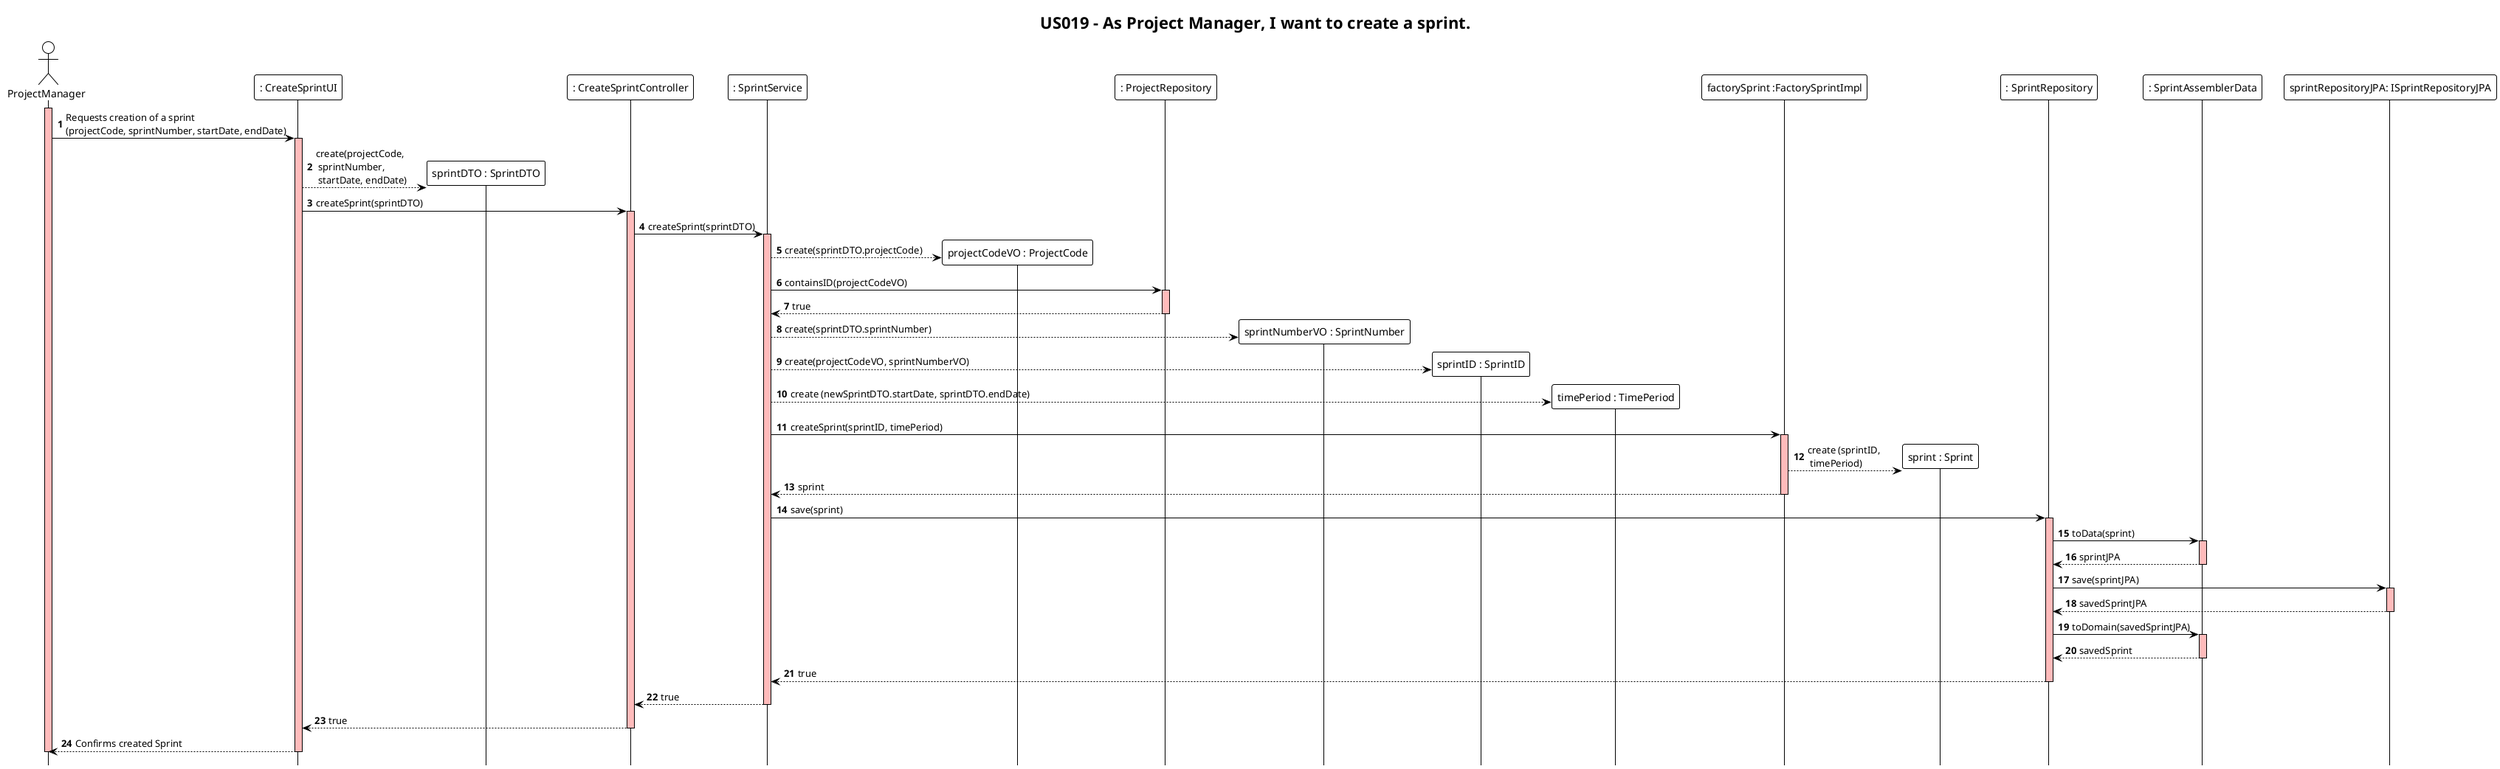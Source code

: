 @startuml
!theme plain
hide footbox
autonumber
title "US019 - As Project Manager, I want to create a sprint."

actor ProjectManager as User
participant ": CreateSprintUI" as UI
participant "sprintDTO : SprintDTO" as DTO
participant ": CreateSprintController" as Controller
participant ": SprintService" as Services
participant "projectCodeVO : ProjectCode" as ProjecCode
participant ": ProjectRepository" as ProjectRepository
participant "sprintNumberVO : SprintNumber" as SprintNumber
participant "sprintID : SprintID" as SprintID
participant "timePeriod : TimePeriod" as TimePeriod
participant "factorySprint :FactorySprintImpl" as Factory
participant "sprint : Sprint" as Sprint
participant "sprint : Sprint" as Sprint
participant ": SprintRepository" as Repository
participant ": SprintAssemblerData" as Assembler
participant "sprintRepositoryJPA: ISprintRepositoryJPA" as RepositoryJPA



activate User #FFBBBB
User ->  UI: Requests creation of a sprint \n(projectCode, sprintNumber, startDate, endDate)

activate UI #FFBBBB
UI --> DTO **: create(projectCode, \n sprintNumber,\n startDate, endDate)
UI -> Controller: createSprint(sprintDTO)

activate Controller #FFBBBB
Controller -> Services: createSprint(sprintDTO)

activate Services #FFBBBB
Services --> ProjecCode ** : create(sprintDTO.projectCode)
Services -> ProjectRepository: containsID(projectCodeVO)

activate ProjectRepository #FFBBBB
ProjectRepository -->Services: true
deactivate

Services --> SprintNumber ** : create(sprintDTO.sprintNumber)
Services --> SprintID ** : create(projectCodeVO, sprintNumberVO)
Services --> TimePeriod ** : create (newSprintDTO.startDate, sprintDTO.endDate)
Services -> Factory: createSprint(sprintID, timePeriod)

activate Factory #FFBBBB
Factory --> Sprint ** : create (sprintID, \n timePeriod)
Factory --> Services : sprint
deactivate

Services -> Repository :save(sprint)

activate Repository #FFBBBB
Repository -> Assembler : toData(sprint)
activate Assembler #FFBBBB
Assembler --> Repository: sprintJPA
deactivate Assembler

Repository -> RepositoryJPA : save(sprintJPA)
activate RepositoryJPA #FFBBBB
RepositoryJPA --> Repository : savedSprintJPA
deactivate RepositoryJPA
Repository -> Assembler : toDomain(savedSprintJPA)
activate Assembler #FFBBBB
Assembler --> Repository : savedSprint
deactivate Assembler

Repository --> Services: true
deactivate

Services --> Controller: true
deactivate

Controller --> UI: true
deactivate

UI --> User: Confirms created Sprint
deactivate UI
deactivate User #FFBBBB
@enduml